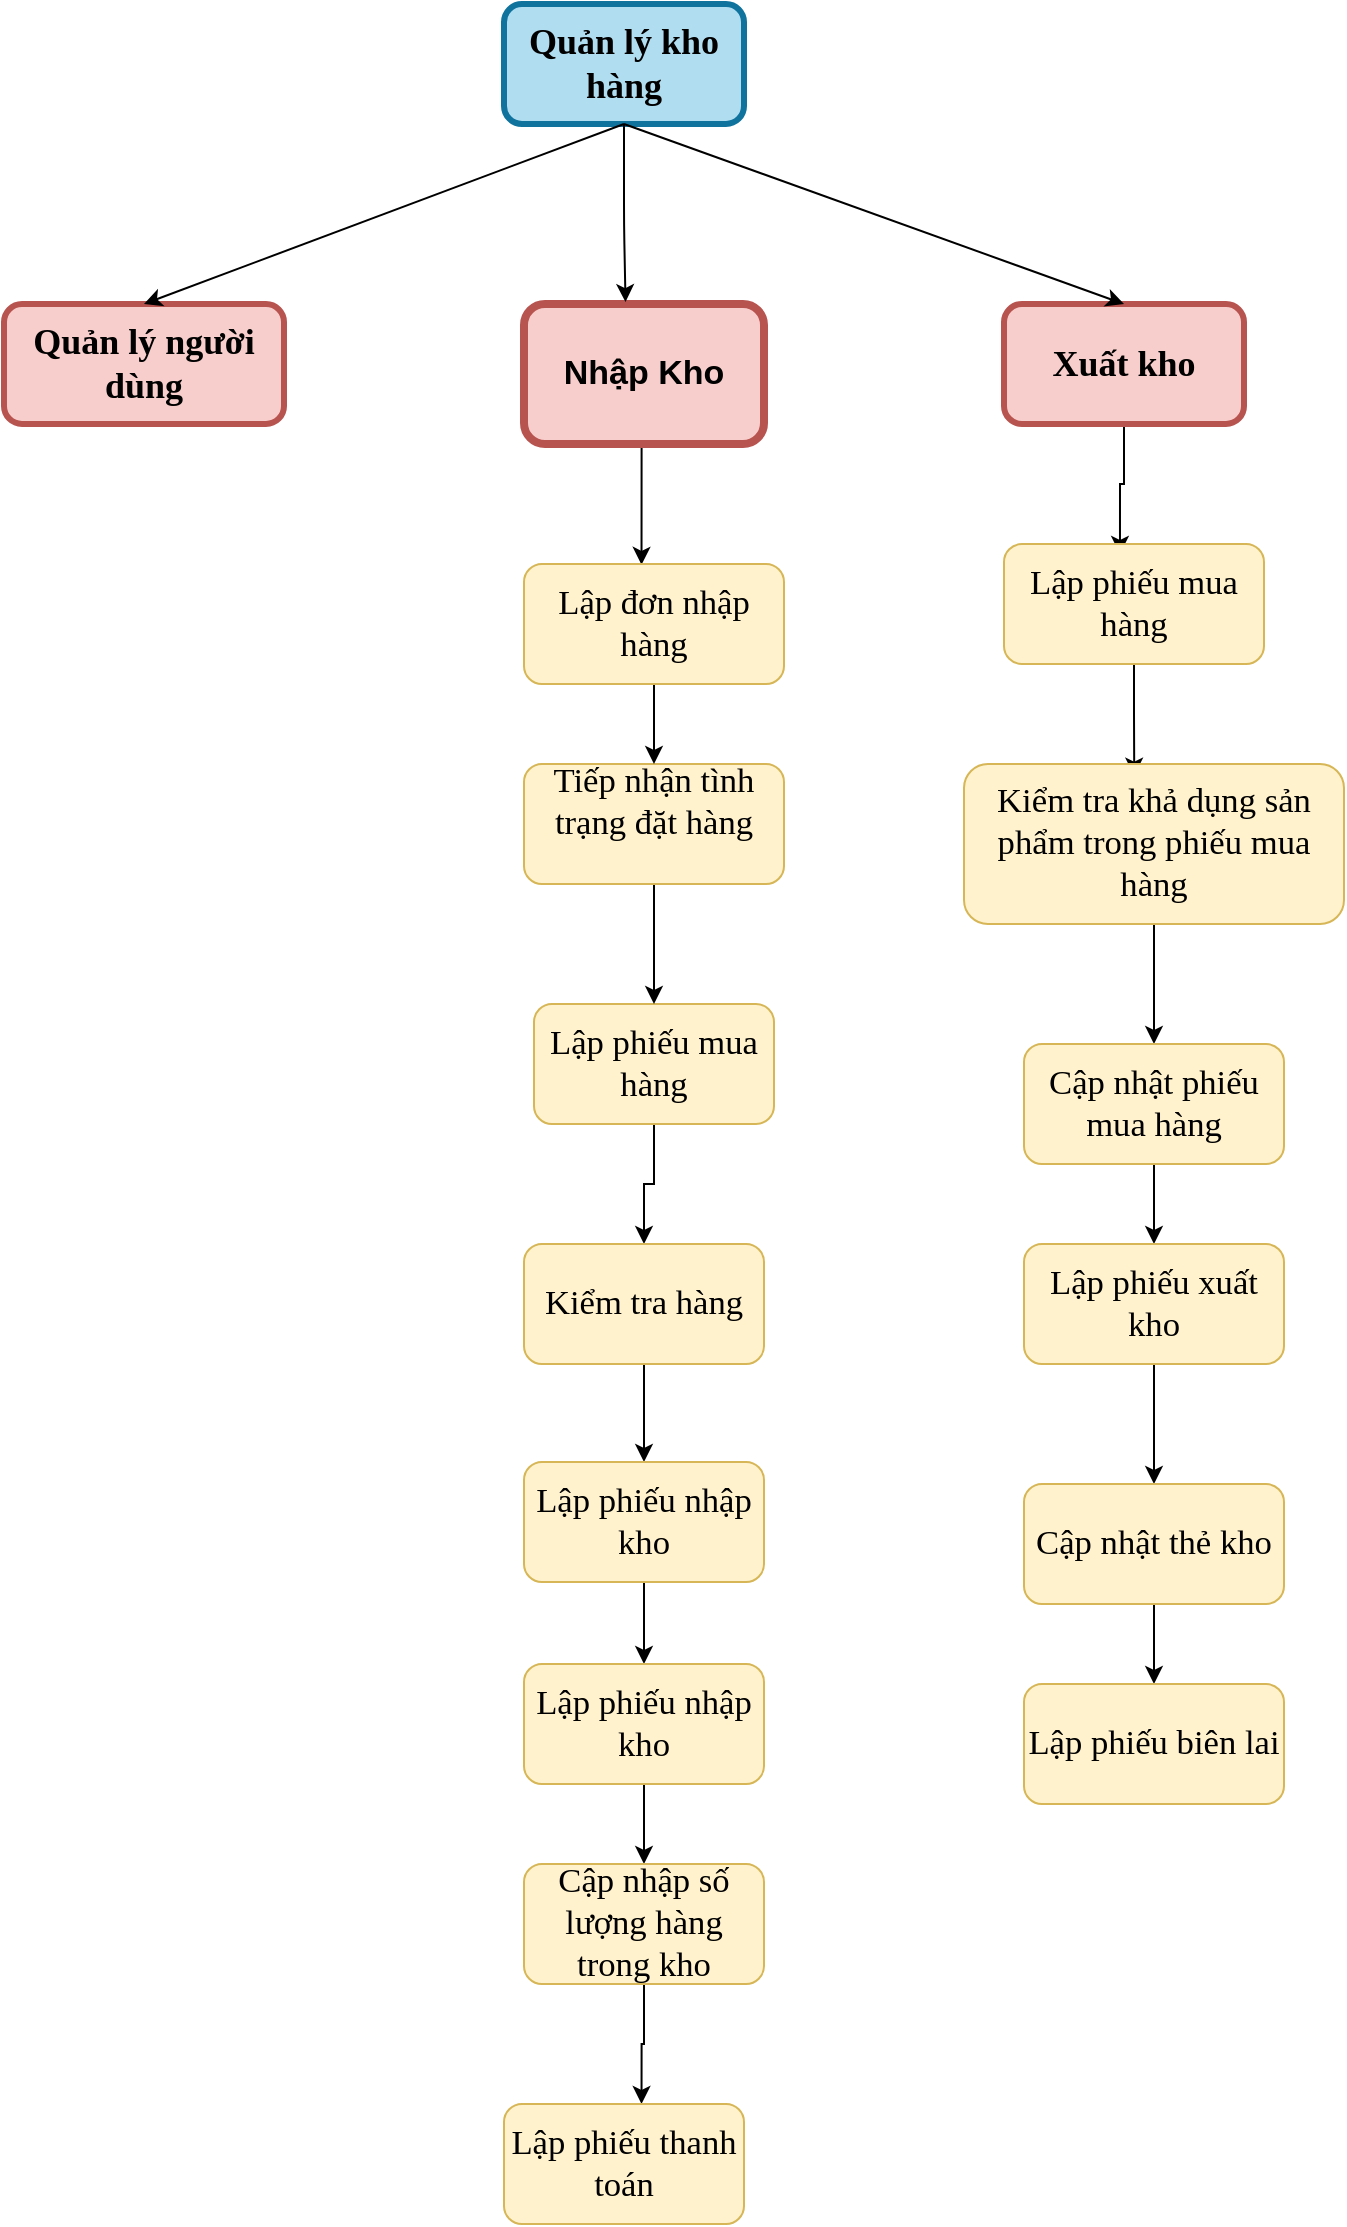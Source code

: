 <mxfile type="google" version="13.10.3" pages="3"><diagram id="e6rsxSTH3JH79vtXPYIC" name="Page-1"><mxGraphModel grid="1" shadow="0" math="0" pageHeight="1169" pageWidth="827" pageScale="1" page="1" fold="1" arrows="1" connect="1" tooltips="1" guides="1" gridSize="10" dy="496" dx="873"><root><mxCell id="0"/><mxCell id="1" parent="0"/><mxCell id="sZLV-KlAs7z_TiyXNRkQ-2" value="&lt;b&gt;Quản lý kho hàng&lt;/b&gt;" parent="1" vertex="1" style="rounded=1;whiteSpace=wrap;html=1;fillColor=#b1ddf0;strokeColor=#10739e;strokeWidth=3;fontSize=18;align=center;fontFamily=Times New Roman;"><mxGeometry as="geometry" height="60" width="120" y="10" x="370"/></mxCell><mxCell id="TgtUsyDy6jUoGM5doLoV-9" parent="1" style="edgeStyle=orthogonalEdgeStyle;rounded=0;orthogonalLoop=1;jettySize=auto;html=1;entryX=0.446;entryY=0.083;entryDx=0;entryDy=0;entryPerimeter=0;" target="lAuO0z3vVlmee4HKvwRf-1" source="sZLV-KlAs7z_TiyXNRkQ-4" edge="1"><mxGeometry as="geometry" relative="1"/></mxCell><mxCell id="sZLV-KlAs7z_TiyXNRkQ-4" value="&lt;b&gt;Xuất kho&lt;/b&gt;" parent="1" vertex="1" style="rounded=1;whiteSpace=wrap;html=1;fillColor=#f8cecc;strokeColor=#b85450;strokeWidth=3;fontSize=18;align=center;fontFamily=Times New Roman;"><mxGeometry as="geometry" height="60" width="120" y="160" x="620"/></mxCell><mxCell id="sZLV-KlAs7z_TiyXNRkQ-5" value="&lt;b&gt;Quản lý người dùng&lt;/b&gt;" parent="1" vertex="1" style="rounded=1;whiteSpace=wrap;html=1;fillColor=#f8cecc;strokeColor=#b85450;strokeWidth=3;fontSize=18;align=center;fontFamily=Times New Roman;"><mxGeometry as="geometry" height="60" width="140" y="160" x="120"/></mxCell><mxCell id="3x2BT0l15oJuiHDnZDy4-8" parent="1" style="edgeStyle=orthogonalEdgeStyle;rounded=0;orthogonalLoop=1;jettySize=auto;html=1;" target="ZXUq07RqZxT4opENiDGt-12" source="ZXUq07RqZxT4opENiDGt-10" edge="1"><mxGeometry as="geometry" relative="1"/></mxCell><mxCell id="ZXUq07RqZxT4opENiDGt-10" value="&lt;font face=&quot;times new roman, serif&quot;&gt;&lt;span style=&quot;font-size: 17.333px&quot;&gt;Lập phiếu mua hàng&lt;/span&gt;&lt;/font&gt;" parent="1" vertex="1" style="rounded=1;whiteSpace=wrap;html=1;fillColor=#fff2cc;strokeColor=#d6b656;"><mxGeometry as="geometry" height="60" width="120" y="510" x="385"/></mxCell><mxCell id="3x2BT0l15oJuiHDnZDy4-5" parent="1" style="edgeStyle=orthogonalEdgeStyle;rounded=0;orthogonalLoop=1;jettySize=auto;html=1;exitX=0.5;exitY=1;exitDx=0;exitDy=0;entryX=0.5;entryY=0;entryDx=0;entryDy=0;" target="ZXUq07RqZxT4opENiDGt-10" source="ZXUq07RqZxT4opENiDGt-11" edge="1"><mxGeometry as="geometry" relative="1"/></mxCell><mxCell id="ZXUq07RqZxT4opENiDGt-11" value="&lt;font face=&quot;times new roman, serif&quot;&gt;&lt;span style=&quot;font-size: 17.333px&quot;&gt;Tiếp nhận tình trạng đặt hàng&lt;br&gt;&lt;br&gt;&lt;/span&gt;&lt;/font&gt;" parent="1" vertex="1" style="rounded=1;whiteSpace=wrap;html=1;fillColor=#fff2cc;strokeColor=#d6b656;"><mxGeometry as="geometry" height="60" width="130" y="390" x="380"/></mxCell><mxCell id="3x2BT0l15oJuiHDnZDy4-7" parent="1" style="edgeStyle=orthogonalEdgeStyle;rounded=0;orthogonalLoop=1;jettySize=auto;html=1;entryX=0.5;entryY=0;entryDx=0;entryDy=0;" target="ZXUq07RqZxT4opENiDGt-13" source="ZXUq07RqZxT4opENiDGt-12" edge="1"><mxGeometry as="geometry" relative="1"/></mxCell><mxCell id="ZXUq07RqZxT4opENiDGt-12" value="&lt;font face=&quot;times new roman, serif&quot;&gt;&lt;span style=&quot;font-size: 17.333px&quot;&gt;Kiểm tra hàng&lt;/span&gt;&lt;/font&gt;" parent="1" vertex="1" style="rounded=1;whiteSpace=wrap;html=1;fillColor=#fff2cc;strokeColor=#d6b656;"><mxGeometry as="geometry" height="60" width="120" y="630" x="380"/></mxCell><mxCell id="3x2BT0l15oJuiHDnZDy4-11" parent="1" style="edgeStyle=orthogonalEdgeStyle;rounded=0;orthogonalLoop=1;jettySize=auto;html=1;exitX=0.5;exitY=1;exitDx=0;exitDy=0;entryX=0.5;entryY=0;entryDx=0;entryDy=0;" target="cYqBxPgM7Qi7wR4Nl-Ff-7" source="ZXUq07RqZxT4opENiDGt-13" edge="1"><mxGeometry as="geometry" relative="1"/></mxCell><mxCell id="ZXUq07RqZxT4opENiDGt-13" value="&lt;font face=&quot;times new roman, serif&quot;&gt;&lt;span style=&quot;font-size: 17.333px&quot;&gt;Lập phiếu nhập kho&lt;br&gt;&lt;/span&gt;&lt;/font&gt;" parent="1" vertex="1" style="rounded=1;whiteSpace=wrap;html=1;fillColor=#fff2cc;strokeColor=#d6b656;"><mxGeometry as="geometry" height="60" width="120" y="739" x="380"/></mxCell><mxCell id="3x2BT0l15oJuiHDnZDy4-2" parent="1" style="edgeStyle=orthogonalEdgeStyle;rounded=0;orthogonalLoop=1;jettySize=auto;html=1;exitX=0.5;exitY=1;exitDx=0;exitDy=0;entryX=0.452;entryY=0.007;entryDx=0;entryDy=0;entryPerimeter=0;" target="cYqBxPgM7Qi7wR4Nl-Ff-5" source="ZXUq07RqZxT4opENiDGt-14" edge="1"><mxGeometry as="geometry" relative="1"><Array as="points"><mxPoint y="230" x="439"/></Array></mxGeometry></mxCell><mxCell id="ZXUq07RqZxT4opENiDGt-14" value="&lt;font style=&quot;font-size: 17px&quot;&gt;&lt;b&gt;Nhập Kho&lt;/b&gt;&lt;/font&gt;" parent="1" vertex="1" style="rounded=1;whiteSpace=wrap;html=1;fillColor=#f8cecc;strokeColor=#b85450;strokeWidth=4;"><mxGeometry as="geometry" height="70" width="120" y="160" x="380"/></mxCell><mxCell id="ZXUq07RqZxT4opENiDGt-25" value="" parent="1" style="endArrow=classic;html=1;exitX=0.5;exitY=1;exitDx=0;exitDy=0;entryX=0.423;entryY=-0.014;entryDx=0;entryDy=0;entryPerimeter=0;" target="ZXUq07RqZxT4opENiDGt-14" source="sZLV-KlAs7z_TiyXNRkQ-2" edge="1"><mxGeometry as="geometry" height="50" width="50" relative="1"><mxPoint as="sourcePoint" y="310" x="390"/><mxPoint as="targetPoint" y="260" x="440"/><Array as="points"><mxPoint y="120" x="430"/></Array></mxGeometry></mxCell><mxCell id="ZXUq07RqZxT4opENiDGt-26" value="" parent="1" style="endArrow=classic;html=1;exitX=0.5;exitY=1;exitDx=0;exitDy=0;entryX=0.5;entryY=0;entryDx=0;entryDy=0;" target="sZLV-KlAs7z_TiyXNRkQ-5" source="sZLV-KlAs7z_TiyXNRkQ-2" edge="1"><mxGeometry as="geometry" height="50" width="50" relative="1"><mxPoint as="sourcePoint" y="310" x="390"/><mxPoint as="targetPoint" y="260" x="440"/></mxGeometry></mxCell><mxCell id="ZXUq07RqZxT4opENiDGt-27" value="" parent="1" style="endArrow=classic;html=1;exitX=0.5;exitY=1;exitDx=0;exitDy=0;entryX=0.5;entryY=0;entryDx=0;entryDy=0;" target="sZLV-KlAs7z_TiyXNRkQ-4" source="sZLV-KlAs7z_TiyXNRkQ-2" edge="1"><mxGeometry as="geometry" height="50" width="50" relative="1"><mxPoint as="sourcePoint" y="310" x="390"/><mxPoint as="targetPoint" y="260" x="440"/></mxGeometry></mxCell><mxCell id="TgtUsyDy6jUoGM5doLoV-3" parent="1" style="edgeStyle=orthogonalEdgeStyle;rounded=0;orthogonalLoop=1;jettySize=auto;html=1;entryX=0.448;entryY=0.073;entryDx=0;entryDy=0;entryPerimeter=0;" target="lAuO0z3vVlmee4HKvwRf-2" source="lAuO0z3vVlmee4HKvwRf-1" edge="1"><mxGeometry as="geometry" relative="1"/></mxCell><mxCell id="lAuO0z3vVlmee4HKvwRf-1" value="&lt;span style=&quot;font-size: 13.0pt ; font-family: &amp;#34;times new roman&amp;#34; , serif&quot;&gt;Lập&lt;/span&gt;&lt;span style=&quot;font-family: &amp;#34;times new roman&amp;#34; , serif ; font-size: 17.333px&quot;&gt;&amp;nbsp;phiếu mua hàng&lt;/span&gt;&lt;span style=&quot;font-size: 13.0pt ; font-family: &amp;#34;times new roman&amp;#34; , serif&quot;&gt;&lt;br&gt;&lt;/span&gt;" parent="1" vertex="1" style="rounded=1;whiteSpace=wrap;html=1;fillColor=#fff2cc;strokeColor=#d6b656;"><mxGeometry as="geometry" height="60" width="130" y="280" x="620"/></mxCell><mxCell id="TgtUsyDy6jUoGM5doLoV-4" parent="1" style="edgeStyle=orthogonalEdgeStyle;rounded=0;orthogonalLoop=1;jettySize=auto;html=1;" target="cYqBxPgM7Qi7wR4Nl-Ff-1" source="lAuO0z3vVlmee4HKvwRf-2" edge="1"><mxGeometry as="geometry" relative="1"/></mxCell><mxCell id="lAuO0z3vVlmee4HKvwRf-2" value="&lt;span style=&quot;font-size: 13.0pt ; font-family: &amp;#34;times new roman&amp;#34; , serif&quot;&gt;Kiểm tra khả dụng sản phẩm trong phiếu mua hàng&lt;br&gt;&lt;/span&gt;" parent="1" vertex="1" style="rounded=1;whiteSpace=wrap;html=1;fillColor=#fff2cc;strokeColor=#d6b656;"><mxGeometry as="geometry" height="80" width="190" y="390" x="600"/></mxCell><mxCell id="TgtUsyDy6jUoGM5doLoV-5" parent="1" style="edgeStyle=orthogonalEdgeStyle;rounded=0;orthogonalLoop=1;jettySize=auto;html=1;" target="cYqBxPgM7Qi7wR4Nl-Ff-2" source="cYqBxPgM7Qi7wR4Nl-Ff-1" edge="1"><mxGeometry as="geometry" relative="1"/></mxCell><mxCell id="cYqBxPgM7Qi7wR4Nl-Ff-1" value="&lt;span style=&quot;font-family: &amp;#34;times new roman&amp;#34; , serif ; font-size: 17.333px&quot;&gt;Cập nhật phiếu mua hàng&lt;/span&gt;&lt;span style=&quot;font-size: 13.0pt ; font-family: &amp;#34;times new roman&amp;#34; , serif&quot;&gt;&lt;br&gt;&lt;/span&gt;" parent="1" vertex="1" style="rounded=1;whiteSpace=wrap;html=1;fillColor=#fff2cc;strokeColor=#d6b656;"><mxGeometry as="geometry" height="60" width="130" y="530" x="630"/></mxCell><mxCell id="TgtUsyDy6jUoGM5doLoV-6" parent="1" style="edgeStyle=orthogonalEdgeStyle;rounded=0;orthogonalLoop=1;jettySize=auto;html=1;" target="cYqBxPgM7Qi7wR4Nl-Ff-3" source="cYqBxPgM7Qi7wR4Nl-Ff-2" edge="1"><mxGeometry as="geometry" relative="1"/></mxCell><mxCell id="cYqBxPgM7Qi7wR4Nl-Ff-2" value="&lt;span style=&quot;font-size: 13.0pt ; font-family: &amp;#34;times new roman&amp;#34; , serif&quot;&gt;Lập phiếu xuất kho&lt;br&gt;&lt;/span&gt;" parent="1" vertex="1" style="rounded=1;whiteSpace=wrap;html=1;fillColor=#fff2cc;strokeColor=#d6b656;"><mxGeometry as="geometry" height="60" width="130" y="630" x="630"/></mxCell><mxCell id="TgtUsyDy6jUoGM5doLoV-7" parent="1" style="edgeStyle=orthogonalEdgeStyle;rounded=0;orthogonalLoop=1;jettySize=auto;html=1;" target="cYqBxPgM7Qi7wR4Nl-Ff-4" source="cYqBxPgM7Qi7wR4Nl-Ff-3" edge="1"><mxGeometry as="geometry" relative="1"/></mxCell><mxCell id="cYqBxPgM7Qi7wR4Nl-Ff-3" value="&lt;span style=&quot;font-size: 13.0pt ; font-family: &amp;#34;times new roman&amp;#34; , serif&quot;&gt;Cập nhật thẻ kho&lt;br&gt;&lt;/span&gt;" parent="1" vertex="1" style="rounded=1;whiteSpace=wrap;html=1;fillColor=#fff2cc;strokeColor=#d6b656;"><mxGeometry as="geometry" height="60" width="130" y="750" x="630"/></mxCell><mxCell id="cYqBxPgM7Qi7wR4Nl-Ff-4" value="&lt;span style=&quot;font-size: 13.0pt ; font-family: &amp;#34;times new roman&amp;#34; , serif&quot;&gt;Lập phiếu biên lai&lt;br&gt;&lt;/span&gt;" parent="1" vertex="1" style="rounded=1;whiteSpace=wrap;html=1;fillColor=#fff2cc;strokeColor=#d6b656;"><mxGeometry as="geometry" height="60" width="130" y="850" x="630"/></mxCell><mxCell id="3x2BT0l15oJuiHDnZDy4-4" parent="1" style="edgeStyle=orthogonalEdgeStyle;rounded=0;orthogonalLoop=1;jettySize=auto;html=1;exitX=0.5;exitY=1;exitDx=0;exitDy=0;entryX=0.5;entryY=0;entryDx=0;entryDy=0;" target="ZXUq07RqZxT4opENiDGt-11" source="cYqBxPgM7Qi7wR4Nl-Ff-5" edge="1"><mxGeometry as="geometry" relative="1"/></mxCell><mxCell id="cYqBxPgM7Qi7wR4Nl-Ff-5" value="&lt;font face=&quot;times new roman, serif&quot;&gt;&lt;span style=&quot;font-size: 17.333px&quot;&gt;Lập đơn nhập hàng&lt;br&gt;&lt;/span&gt;&lt;/font&gt;" parent="1" vertex="1" style="rounded=1;whiteSpace=wrap;html=1;fillColor=#fff2cc;strokeColor=#d6b656;"><mxGeometry as="geometry" height="60" width="130" y="290" x="380"/></mxCell><mxCell id="3x2BT0l15oJuiHDnZDy4-9" parent="1" style="edgeStyle=orthogonalEdgeStyle;rounded=0;orthogonalLoop=1;jettySize=auto;html=1;" target="cYqBxPgM7Qi7wR4Nl-Ff-8" source="cYqBxPgM7Qi7wR4Nl-Ff-7" edge="1"><mxGeometry as="geometry" relative="1"/></mxCell><mxCell id="cYqBxPgM7Qi7wR4Nl-Ff-7" value="&lt;font face=&quot;times new roman, serif&quot;&gt;&lt;span style=&quot;font-size: 17.333px&quot;&gt;Lập phiếu nhập kho&lt;/span&gt;&lt;/font&gt;" parent="1" vertex="1" style="rounded=1;whiteSpace=wrap;html=1;fillColor=#fff2cc;strokeColor=#d6b656;"><mxGeometry as="geometry" height="60" width="120" y="840" x="380"/></mxCell><mxCell id="3x2BT0l15oJuiHDnZDy4-10" parent="1" style="edgeStyle=orthogonalEdgeStyle;rounded=0;orthogonalLoop=1;jettySize=auto;html=1;exitX=0.5;exitY=1;exitDx=0;exitDy=0;entryX=0.573;entryY=0;entryDx=0;entryDy=0;entryPerimeter=0;" target="3x2BT0l15oJuiHDnZDy4-1" source="cYqBxPgM7Qi7wR4Nl-Ff-8" edge="1"><mxGeometry as="geometry" relative="1"/></mxCell><mxCell id="cYqBxPgM7Qi7wR4Nl-Ff-8" value="&lt;font face=&quot;times new roman, serif&quot;&gt;&lt;span style=&quot;font-size: 17.333px&quot;&gt;Cập nhập số lượng hàng trong kho&lt;/span&gt;&lt;/font&gt;" parent="1" vertex="1" style="rounded=1;whiteSpace=wrap;html=1;fillColor=#fff2cc;strokeColor=#d6b656;"><mxGeometry as="geometry" height="60" width="120" y="940" x="380"/></mxCell><mxCell id="3x2BT0l15oJuiHDnZDy4-1" value="&lt;font face=&quot;times new roman, serif&quot;&gt;&lt;span style=&quot;font-size: 17.333px&quot;&gt;Lập phiếu thanh toán&lt;/span&gt;&lt;/font&gt;" parent="1" vertex="1" style="rounded=1;whiteSpace=wrap;html=1;fillColor=#fff2cc;strokeColor=#d6b656;"><mxGeometry as="geometry" height="60" width="120" y="1060" x="370"/></mxCell></root></mxGraphModel></diagram><diagram id="gTX2SbEJr_MJmyZ8Uy68" name="Page-2"><mxGraphModel dx="1038" dy="548" grid="1" gridSize="10" guides="1" tooltips="1" connect="1" arrows="1" fold="1" page="1" pageScale="1" pageWidth="827" pageHeight="1169" math="0" shadow="0"><root><mxCell id="7Be4OrQ0Gh75aYLXhO71-0"/><mxCell id="7Be4OrQ0Gh75aYLXhO71-1" parent="7Be4OrQ0Gh75aYLXhO71-0"/><mxCell id="4bIRIXWFbORWNyVE1I7L-1" style="edgeStyle=orthogonalEdgeStyle;rounded=0;orthogonalLoop=1;jettySize=auto;html=1;fontSize=15;entryX=0.007;entryY=0.64;entryDx=0;entryDy=0;entryPerimeter=0;" parent="7Be4OrQ0Gh75aYLXhO71-1" source="g6HGABHL9K2UBcsNbe8i-0" target="4bIRIXWFbORWNyVE1I7L-0" edge="1"><mxGeometry relative="1" as="geometry"><mxPoint x="440" y="723" as="targetPoint"/><Array as="points"><mxPoint x="440" y="718"/></Array></mxGeometry></mxCell><mxCell id="4bIRIXWFbORWNyVE1I7L-2" style="edgeStyle=orthogonalEdgeStyle;rounded=0;orthogonalLoop=1;jettySize=auto;html=1;entryX=0;entryY=0.5;entryDx=0;entryDy=0;fontSize=15;" parent="7Be4OrQ0Gh75aYLXhO71-1" source="g6HGABHL9K2UBcsNbe8i-0" target="jtZK1lHaWo2diEQkVu2w-0" edge="1"><mxGeometry relative="1" as="geometry"/></mxCell><mxCell id="4bIRIXWFbORWNyVE1I7L-3" style="edgeStyle=orthogonalEdgeStyle;rounded=0;orthogonalLoop=1;jettySize=auto;html=1;entryX=0;entryY=0.5;entryDx=0;entryDy=0;fontSize=15;" parent="7Be4OrQ0Gh75aYLXhO71-1" source="g6HGABHL9K2UBcsNbe8i-0" target="EKIMlQI2qkKbkxg5EJLg-1" edge="1"><mxGeometry relative="1" as="geometry"/></mxCell><mxCell id="4bIRIXWFbORWNyVE1I7L-5" style="edgeStyle=orthogonalEdgeStyle;rounded=0;orthogonalLoop=1;jettySize=auto;html=1;entryX=0;entryY=0.5;entryDx=0;entryDy=0;fontSize=15;" parent="7Be4OrQ0Gh75aYLXhO71-1" source="g6HGABHL9K2UBcsNbe8i-0" target="EKIMlQI2qkKbkxg5EJLg-3" edge="1"><mxGeometry relative="1" as="geometry"/></mxCell><mxCell id="4bIRIXWFbORWNyVE1I7L-6" style="edgeStyle=orthogonalEdgeStyle;rounded=0;orthogonalLoop=1;jettySize=auto;html=1;entryX=0;entryY=0.5;entryDx=0;entryDy=0;fontSize=15;" parent="7Be4OrQ0Gh75aYLXhO71-1" source="g6HGABHL9K2UBcsNbe8i-0" target="EKIMlQI2qkKbkxg5EJLg-2" edge="1"><mxGeometry relative="1" as="geometry"/></mxCell><mxCell id="g6HGABHL9K2UBcsNbe8i-0" value="Xuất kho" style="rounded=1;whiteSpace=wrap;html=1;fillColor=#f8cecc;strokeColor=#b85450;strokeWidth=3;fontSize=18;align=center;fontFamily=Times New Roman;" parent="7Be4OrQ0Gh75aYLXhO71-1" vertex="1"><mxGeometry x="380" y="90" width="120" height="60" as="geometry"/></mxCell><mxCell id="jtZK1lHaWo2diEQkVu2w-0" value="Gửi yêu cầu xuất hàng" style="rounded=1;whiteSpace=wrap;html=1;fillColor=#fff2cc;strokeColor=#d6b656;fontSize=15;" parent="7Be4OrQ0Gh75aYLXhO71-1" vertex="1"><mxGeometry x="480" y="200" width="120" height="60" as="geometry"/></mxCell><mxCell id="EKIMlQI2qkKbkxg5EJLg-1" value="Kiểm tra tồn kho" style="rounded=1;whiteSpace=wrap;html=1;fillColor=#fff2cc;strokeColor=#d6b656;fontSize=15;" parent="7Be4OrQ0Gh75aYLXhO71-1" vertex="1"><mxGeometry x="480" y="320" width="120" height="60" as="geometry"/></mxCell><mxCell id="EKIMlQI2qkKbkxg5EJLg-2" value="Lập phiếu xuất kho ,hóa&amp;nbsp;đơn bán hàng" style="rounded=1;whiteSpace=wrap;html=1;fillColor=#fff2cc;strokeColor=#d6b656;fontSize=15;" parent="7Be4OrQ0Gh75aYLXhO71-1" vertex="1"><mxGeometry x="480" y="440" width="120" height="60" as="geometry"/></mxCell><mxCell id="EKIMlQI2qkKbkxg5EJLg-3" value="Xuất kho" style="rounded=1;whiteSpace=wrap;html=1;fillColor=#fff2cc;strokeColor=#d6b656;fontSize=15;" parent="7Be4OrQ0Gh75aYLXhO71-1" vertex="1"><mxGeometry x="480" y="560" width="120" height="60" as="geometry"/></mxCell><mxCell id="4bIRIXWFbORWNyVE1I7L-0" value="Cập nhật thông tin" style="rounded=1;whiteSpace=wrap;html=1;fillColor=#fff2cc;strokeColor=#d6b656;fontSize=15;" parent="7Be4OrQ0Gh75aYLXhO71-1" vertex="1"><mxGeometry x="480" y="680" width="120" height="60" as="geometry"/></mxCell></root></mxGraphModel></diagram><diagram id="bQ533NpOmWOibvtEP6kK" name="NhapKho"><mxGraphModel dx="1038" dy="1717" grid="1" gridSize="10" guides="1" tooltips="1" connect="1" arrows="1" fold="1" page="1" pageScale="1" pageWidth="827" pageHeight="1169" math="0" shadow="0"><root><mxCell id="NovCpqIIKLjXdWSxXOGx-0"/><mxCell id="NovCpqIIKLjXdWSxXOGx-1" parent="NovCpqIIKLjXdWSxXOGx-0"/><mxCell id="NovCpqIIKLjXdWSxXOGx-3" value="&lt;span style=&quot;font-size: 13.0pt ; font-family: &amp;#34;times new roman&amp;#34; , serif&quot;&gt;Lập phiếu nhập kho&lt;/span&gt;" style="rounded=1;whiteSpace=wrap;html=1;fillColor=#fff2cc;strokeColor=#d6b656;" parent="NovCpqIIKLjXdWSxXOGx-1" vertex="1"><mxGeometry x="370" y="290" width="120" height="60" as="geometry"/></mxCell><mxCell id="NovCpqIIKLjXdWSxXOGx-4" value="&lt;span style=&quot;font-size: 13.0pt ; font-family: &amp;#34;times new roman&amp;#34; , serif&quot;&gt;Thông báo kế hoạch nhập nguyên vật liệu&lt;/span&gt;" style="rounded=1;whiteSpace=wrap;html=1;fillColor=#fff2cc;strokeColor=#d6b656;" parent="NovCpqIIKLjXdWSxXOGx-1" vertex="1"><mxGeometry x="370" y="50" width="130" height="60" as="geometry"/></mxCell><mxCell id="NovCpqIIKLjXdWSxXOGx-5" value="&lt;span style=&quot;font-size: 13.0pt ; font-family: &amp;#34;times new roman&amp;#34; , serif&quot;&gt;&amp;nbsp;&lt;span lang=&quot;VI&quot;&gt;Kiểm tra hàng và đối chiếu&amp;nbsp;&lt;/span&gt;&lt;/span&gt;" style="rounded=1;whiteSpace=wrap;html=1;fillColor=#fff2cc;strokeColor=#d6b656;" parent="NovCpqIIKLjXdWSxXOGx-1" vertex="1"><mxGeometry x="370" y="170" width="120" height="60" as="geometry"/></mxCell><mxCell id="NovCpqIIKLjXdWSxXOGx-6" value="&lt;span style=&quot;font-size: 13.0pt ; font-family: &amp;#34;times new roman&amp;#34; , serif&quot;&gt;Hoàn thành nhập kho&lt;/span&gt;" style="rounded=1;whiteSpace=wrap;html=1;fillColor=#fff2cc;strokeColor=#d6b656;" parent="NovCpqIIKLjXdWSxXOGx-1" vertex="1"><mxGeometry x="370" y="410" width="120" height="60" as="geometry"/></mxCell><mxCell id="NovCpqIIKLjXdWSxXOGx-7" value="Nhập Kho" style="rounded=1;whiteSpace=wrap;html=1;fillColor=#f8cecc;strokeColor=#b85450;" parent="NovCpqIIKLjXdWSxXOGx-1" vertex="1"><mxGeometry x="370" y="-70" width="120" height="60" as="geometry"/></mxCell><mxCell id="3gIYC1sUmZuH8hkrU46R-6" value="" style="endArrow=classic;html=1;exitX=0.5;exitY=1;exitDx=0;exitDy=0;entryX=0.449;entryY=0.027;entryDx=0;entryDy=0;entryPerimeter=0;" parent="NovCpqIIKLjXdWSxXOGx-1" source="NovCpqIIKLjXdWSxXOGx-7" target="NovCpqIIKLjXdWSxXOGx-4" edge="1"><mxGeometry width="50" height="50" relative="1" as="geometry"><mxPoint x="390" y="30" as="sourcePoint"/><mxPoint x="430" y="40" as="targetPoint"/></mxGeometry></mxCell><mxCell id="3gIYC1sUmZuH8hkrU46R-7" value="" style="endArrow=classic;html=1;" parent="NovCpqIIKLjXdWSxXOGx-1" target="NovCpqIIKLjXdWSxXOGx-5" edge="1"><mxGeometry width="50" height="50" relative="1" as="geometry"><mxPoint x="432" y="110" as="sourcePoint"/><mxPoint x="438" y="50" as="targetPoint"/></mxGeometry></mxCell><mxCell id="3gIYC1sUmZuH8hkrU46R-9" value="" style="endArrow=classic;html=1;exitX=0.5;exitY=1;exitDx=0;exitDy=0;entryX=0.449;entryY=0.027;entryDx=0;entryDy=0;entryPerimeter=0;" parent="NovCpqIIKLjXdWSxXOGx-1" edge="1"><mxGeometry width="50" height="50" relative="1" as="geometry"><mxPoint x="430.82" y="228.38" as="sourcePoint"/><mxPoint x="429.19" y="290.0" as="targetPoint"/></mxGeometry></mxCell><mxCell id="3gIYC1sUmZuH8hkrU46R-10" value="" style="endArrow=classic;html=1;exitX=0.5;exitY=1;exitDx=0;exitDy=0;entryX=0.449;entryY=0.027;entryDx=0;entryDy=0;entryPerimeter=0;" parent="NovCpqIIKLjXdWSxXOGx-1" edge="1"><mxGeometry width="50" height="50" relative="1" as="geometry"><mxPoint x="431.63" y="348.38" as="sourcePoint"/><mxPoint x="430.0" y="410.0" as="targetPoint"/></mxGeometry></mxCell></root></mxGraphModel></diagram></mxfile>
